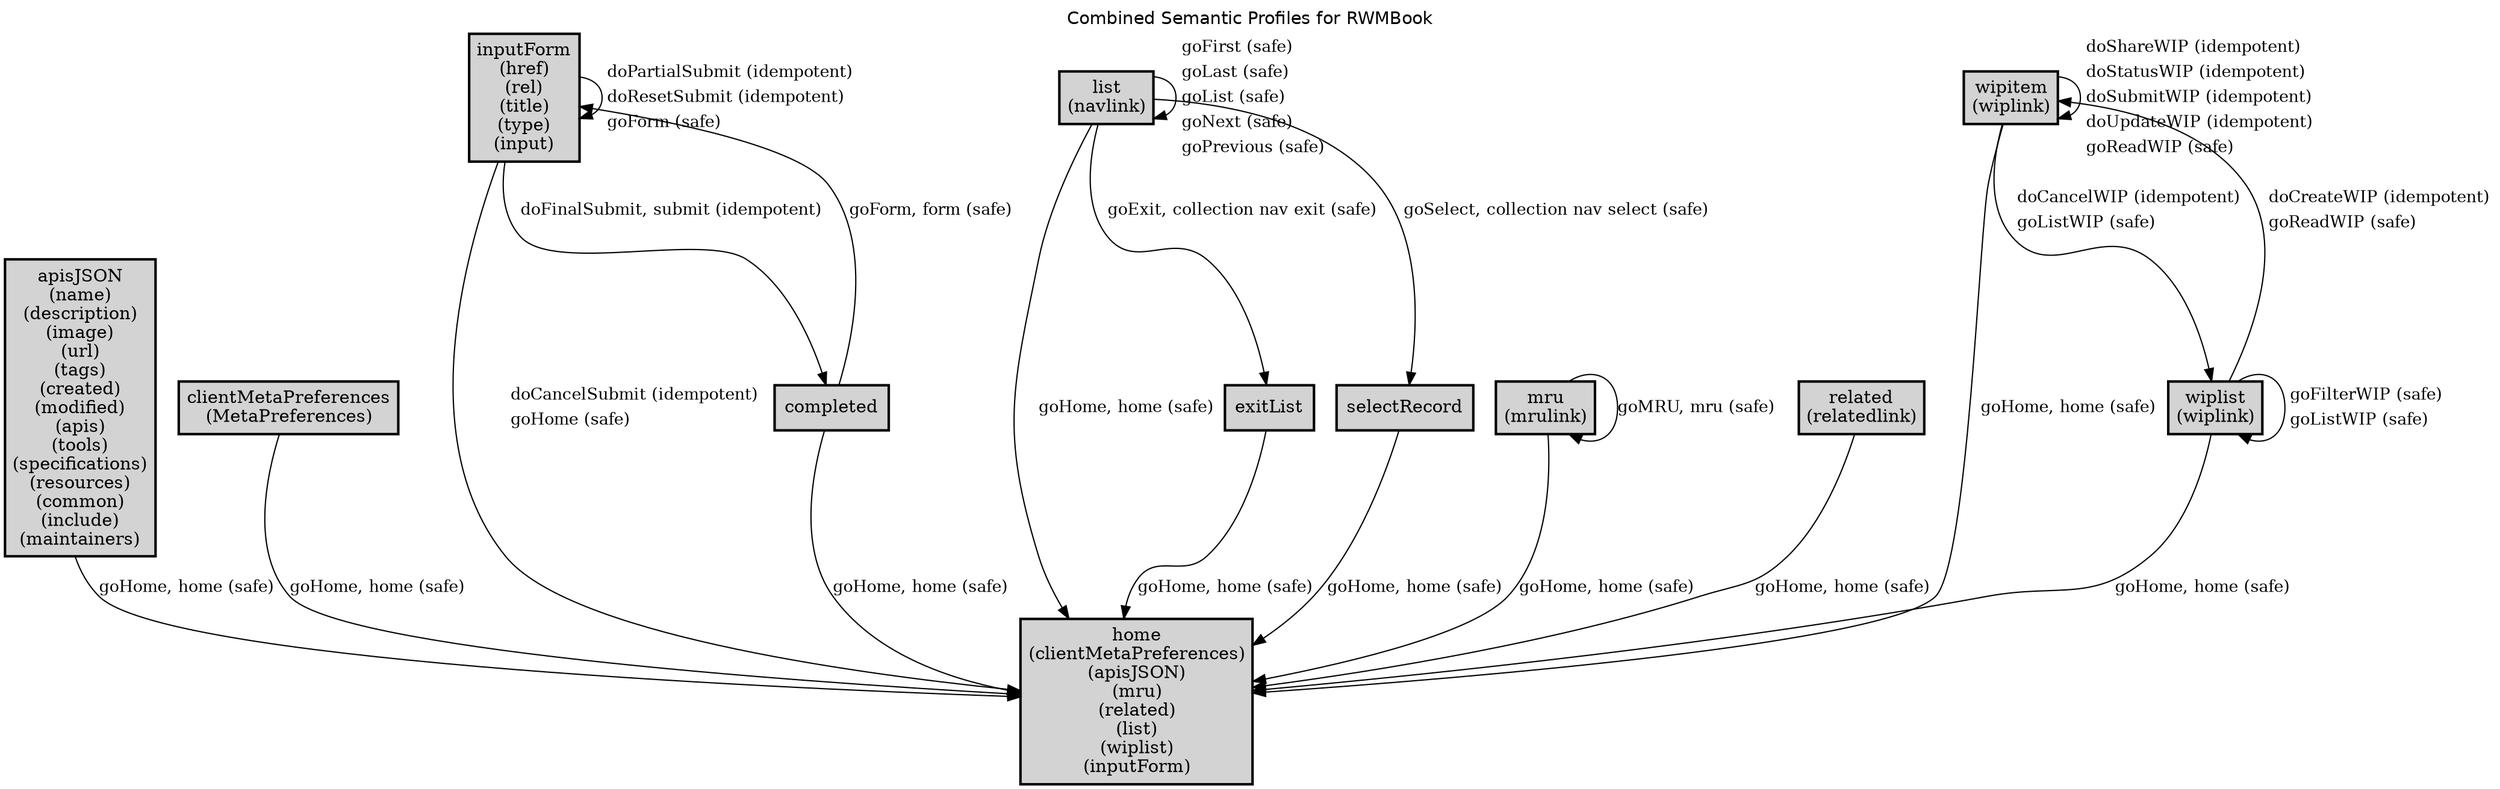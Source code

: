 digraph application_state_diagram {
  graph [
    labelloc="t";
    fontname="Helvetica"
    label="Combined Semantic Profiles for RWMBook";
    URL="index.html" target="_parent"
  ];
  node [shape = box, style = "bold,filled" fillcolor="lightgray"];

    apisJSON [margin=0.02, label=<<table cellspacing="0" cellpadding="5" border="0"><tr><td>apisJSON<br />(name)<br />(description)<br />(image)<br />(url)<br />(tags)<br />(created)<br />(modified)<br />(apis)<br />(tools)<br />(specifications)<br />(resources)<br />(common)<br />(include)<br />(maintainers)<br /></td></tr></table>>,shape=box URL="docs/semantic.apisJSON.html" target="_parent"]
    clientMetaPreferences [margin=0.02, label=<<table cellspacing="0" cellpadding="5" border="0"><tr><td>clientMetaPreferences<br />(MetaPreferences)<br /></td></tr></table>>,shape=box URL="docs/semantic.clientMetaPreferences.html" target="_parent"]
    home [margin=0.02, label=<<table cellspacing="0" cellpadding="5" border="0"><tr><td>home<br />(clientMetaPreferences)<br />(apisJSON)<br />(mru)<br />(related)<br />(list)<br />(wiplist)<br />(inputForm)<br /></td></tr></table>>,shape=box URL="docs/semantic.home.html" target="_parent"]
    inputForm [margin=0.02, label=<<table cellspacing="0" cellpadding="5" border="0"><tr><td>inputForm<br />(href)<br />(rel)<br />(title)<br />(type)<br />(input)<br /></td></tr></table>>,shape=box URL="docs/semantic.inputForm.html" target="_parent"]
    list [margin=0.02, label=<<table cellspacing="0" cellpadding="5" border="0"><tr><td>list<br />(navlink)<br /></td></tr></table>>,shape=box URL="docs/semantic.list.html" target="_parent"]
    mru [margin=0.02, label=<<table cellspacing="0" cellpadding="5" border="0"><tr><td>mru<br />(mrulink)<br /></td></tr></table>>,shape=box URL="docs/semantic.mru.html" target="_parent"]
    related [margin=0.02, label=<<table cellspacing="0" cellpadding="5" border="0"><tr><td>related<br />(relatedlink)<br /></td></tr></table>>,shape=box URL="docs/semantic.related.html" target="_parent"]
    wipitem [margin=0.02, label=<<table cellspacing="0" cellpadding="5" border="0"><tr><td>wipitem<br />(wiplink)<br /></td></tr></table>>,shape=box URL="docs/semantic.wipitem.html" target="_parent"]
    wiplist [margin=0.02, label=<<table cellspacing="0" cellpadding="5" border="0"><tr><td>wiplist<br />(wiplink)<br /></td></tr></table>>,shape=box URL="docs/semantic.wiplist.html" target="_parent"]

    apisJSON -> home [label = <goHome, home (safe)> URL="docs/safe.goHome.html" target="_parent" fontsize=13];
    clientMetaPreferences -> home [label = <goHome, home (safe)> URL="docs/safe.goHome.html" target="_parent" fontsize=13];
    completed -> home [label = <goHome, home (safe)> URL="docs/safe.goHome.html" target="_parent" fontsize=13];
    completed -> inputForm [label = <goForm, form (safe)> URL="docs/safe.goForm.html" target="_parent" fontsize=13];
    exitList -> home [label = <goHome, home (safe)> URL="docs/safe.goHome.html" target="_parent" fontsize=13];
    inputForm -> completed [label = <doFinalSubmit, submit (idempotent)> URL="docs/idempotent.doFinalSubmit.html" target="_parent" fontsize=13];
    inputForm -> home [label=<<table  border="0"><tr><td align="left" href="docs/idempotent.doCancelSubmit.html">doCancelSubmit (idempotent)</td></tr><tr><td align="left" href="docs/safe.goHome.html">goHome (safe)</td></tr></table>> fontsize=13];
    inputForm -> inputForm [label=<<table  border="0"><tr><td align="left" href="docs/idempotent.doPartialSubmit.html">doPartialSubmit (idempotent)</td></tr><tr><td align="left" href="docs/idempotent.doResetSubmit.html">doResetSubmit (idempotent)</td></tr><tr><td align="left" href="docs/safe.goForm.html">goForm (safe)</td></tr></table>> fontsize=13];
    list -> exitList [label = <goExit, collection nav exit (safe)> URL="docs/safe.goExit.html" target="_parent" fontsize=13];
    list -> home [label = <goHome, home (safe)> URL="docs/safe.goHome.html" target="_parent" fontsize=13];
    list -> list [label=<<table  border="0"><tr><td align="left" href="docs/safe.goFirst.html">goFirst (safe)</td></tr><tr><td align="left" href="docs/safe.goLast.html">goLast (safe)</td></tr><tr><td align="left" href="docs/safe.goList.html">goList (safe)</td></tr><tr><td align="left" href="docs/safe.goNext.html">goNext (safe)</td></tr><tr><td align="left" href="docs/safe.goPrevious.html">goPrevious (safe)</td></tr></table>> fontsize=13];
    list -> selectRecord [label = <goSelect, collection nav select (safe)> URL="docs/safe.goSelect.html" target="_parent" fontsize=13];
    mru -> home [label = <goHome, home (safe)> URL="docs/safe.goHome.html" target="_parent" fontsize=13];
    mru -> mru [label = <goMRU, mru (safe)> URL="docs/safe.goMRU.html" target="_parent" fontsize=13];
    related -> home [label = <goHome, home (safe)> URL="docs/safe.goHome.html" target="_parent" fontsize=13];
    selectRecord -> home [label = <goHome, home (safe)> URL="docs/safe.goHome.html" target="_parent" fontsize=13];
    wipitem -> home [label = <goHome, home (safe)> URL="docs/safe.goHome.html" target="_parent" fontsize=13];
    wipitem -> wipitem [label=<<table  border="0"><tr><td align="left" href="docs/idempotent.doShareWIP.html">doShareWIP (idempotent)</td></tr><tr><td align="left" href="docs/idempotent.doStatusWIP.html">doStatusWIP (idempotent)</td></tr><tr><td align="left" href="docs/idempotent.doSubmitWIP.html">doSubmitWIP (idempotent)</td></tr><tr><td align="left" href="docs/idempotent.doUpdateWIP.html">doUpdateWIP (idempotent)</td></tr><tr><td align="left" href="docs/safe.goReadWIP.html">goReadWIP (safe)</td></tr></table>> fontsize=13];
    wipitem -> wiplist [label=<<table  border="0"><tr><td align="left" href="docs/idempotent.doCancelWIP.html">doCancelWIP (idempotent)</td></tr><tr><td align="left" href="docs/safe.goListWIP.html">goListWIP (safe)</td></tr></table>> fontsize=13];
    wiplist -> home [label = <goHome, home (safe)> URL="docs/safe.goHome.html" target="_parent" fontsize=13];
    wiplist -> wipitem [label=<<table  border="0"><tr><td align="left" href="docs/idempotent.doCreateWIP.html">doCreateWIP (idempotent)</td></tr><tr><td align="left" href="docs/safe.goReadWIP.html">goReadWIP (safe)</td></tr></table>> fontsize=13];
    wiplist -> wiplist [label=<<table  border="0"><tr><td align="left" href="docs/safe.goFilterWIP.html">goFilterWIP (safe)</td></tr><tr><td align="left" href="docs/safe.goListWIP.html">goListWIP (safe)</td></tr></table>> fontsize=13];

    completed [label = <completed> URL="docs/semantic.completed.html" target="_parent"]
    exitList [label = <exitList> URL="docs/semantic.exitList.html" target="_parent"]
    selectRecord [label = <selectRecord> URL="docs/semantic.selectRecord.html" target="_parent"]

}